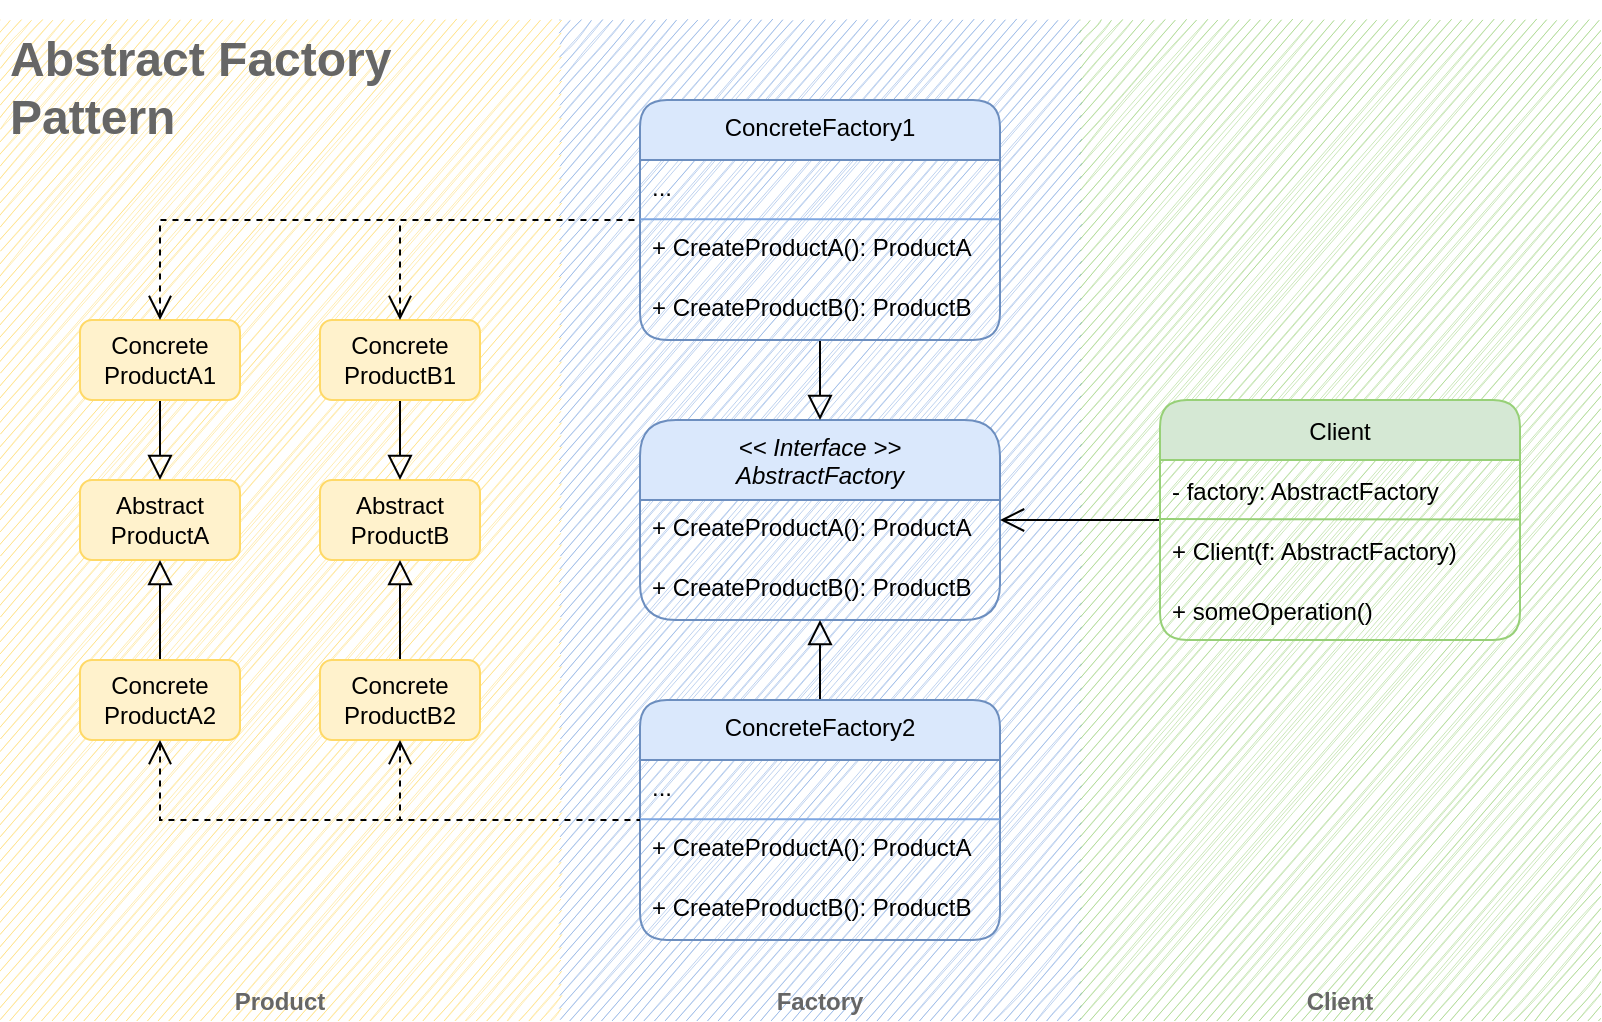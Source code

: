 <mxfile version="20.3.0" type="device"><diagram id="C5RBs43oDa-KdzZeNtuy" name="Page-1"><mxGraphModel dx="1113" dy="803" grid="1" gridSize="10" guides="1" tooltips="1" connect="1" arrows="1" fold="1" page="1" pageScale="1" pageWidth="1169" pageHeight="827" math="0" shadow="0"><root><mxCell id="WIyWlLk6GJQsqaUBKTNV-0"/><mxCell id="WIyWlLk6GJQsqaUBKTNV-1" parent="WIyWlLk6GJQsqaUBKTNV-0"/><mxCell id="FVSARS4dNR3znssvjt1E-40" value="Factory" style="swimlane;rounded=0;labelBackgroundColor=none;labelBorderColor=none;strokeColor=none;fontSize=12;fontColor=#666666;fillColor=#7EA6E0;gradientColor=none;swimlaneFillColor=none;sketch=1;startSize=540;verticalAlign=bottom;opacity=50;" vertex="1" parent="WIyWlLk6GJQsqaUBKTNV-1"><mxGeometry x="320" y="40" width="260" height="500" as="geometry"/></mxCell><mxCell id="FVSARS4dNR3znssvjt1E-42" value="Product" style="swimlane;rounded=0;labelBackgroundColor=none;labelBorderColor=none;strokeColor=none;fontSize=12;fontColor=#666666;fillColor=#FFD966;gradientColor=none;swimlaneFillColor=none;sketch=1;startSize=540;verticalAlign=bottom;opacity=50;" vertex="1" parent="WIyWlLk6GJQsqaUBKTNV-1"><mxGeometry x="40" y="40" width="280" height="500" as="geometry"/></mxCell><mxCell id="FVSARS4dNR3znssvjt1E-43" value="Client" style="swimlane;rounded=0;labelBackgroundColor=none;labelBorderColor=none;strokeColor=none;fontSize=12;fontColor=#666666;fillColor=#97D077;gradientColor=none;swimlaneFillColor=none;sketch=1;startSize=540;verticalAlign=bottom;opacity=50;" vertex="1" parent="WIyWlLk6GJQsqaUBKTNV-1"><mxGeometry x="580" y="40" width="260" height="500" as="geometry"/></mxCell><mxCell id="ENN_jBNmNF_EKUCFNEUd-7" value="&lt;&lt; Interface &gt;&gt;&#10;AbstractFactory" style="swimlane;fontStyle=2;align=center;verticalAlign=top;childLayout=stackLayout;horizontal=1;startSize=40;horizontalStack=0;resizeParent=1;resizeLast=0;collapsible=1;marginBottom=0;rounded=1;shadow=0;strokeWidth=1;fillColor=#dae8fc;strokeColor=#6c8ebf;" parent="WIyWlLk6GJQsqaUBKTNV-1" vertex="1"><mxGeometry x="360" y="240" width="180" height="100" as="geometry"><mxRectangle x="220" y="120" width="160" height="26" as="alternateBounds"/></mxGeometry></mxCell><mxCell id="ENN_jBNmNF_EKUCFNEUd-8" value="+ CreateProductA(): ProductA" style="text;align=left;verticalAlign=top;spacingLeft=4;spacingRight=4;overflow=hidden;rotatable=0;points=[[0,0.5],[1,0.5]];portConstraint=eastwest;rounded=0;shadow=0;html=0;" parent="ENN_jBNmNF_EKUCFNEUd-7" vertex="1"><mxGeometry y="40" width="180" height="30" as="geometry"/></mxCell><mxCell id="q44m5oGx0QNwM_Q42P6v-0" style="edgeStyle=orthogonalEdgeStyle;rounded=1;orthogonalLoop=1;jettySize=auto;html=1;exitX=1;exitY=0.5;exitDx=0;exitDy=0;dashed=1;endArrow=block;endFill=0;endSize=6;" parent="ENN_jBNmNF_EKUCFNEUd-7" source="ENN_jBNmNF_EKUCFNEUd-8" target="ENN_jBNmNF_EKUCFNEUd-8" edge="1"><mxGeometry relative="1" as="geometry"/></mxCell><mxCell id="ENN_jBNmNF_EKUCFNEUd-9" value="+ CreateProductB(): ProductB" style="text;align=left;verticalAlign=top;spacingLeft=4;spacingRight=4;overflow=hidden;rotatable=0;points=[[0,0.5],[1,0.5]];portConstraint=eastwest;rounded=0;shadow=0;html=0;" parent="ENN_jBNmNF_EKUCFNEUd-7" vertex="1"><mxGeometry y="70" width="180" height="30" as="geometry"/></mxCell><mxCell id="FVSARS4dNR3znssvjt1E-36" value="" style="edgeStyle=orthogonalEdgeStyle;rounded=0;orthogonalLoop=1;jettySize=auto;html=1;strokeColor=#000000;fontSize=12;fontColor=#666666;startArrow=none;startFill=0;endArrow=block;endFill=0;entryX=0.5;entryY=0;entryDx=0;entryDy=0;endSize=10;" edge="1" parent="WIyWlLk6GJQsqaUBKTNV-1" source="ENN_jBNmNF_EKUCFNEUd-10" target="ENN_jBNmNF_EKUCFNEUd-7"><mxGeometry relative="1" as="geometry"><mxPoint x="480" y="230" as="targetPoint"/><Array as="points"/></mxGeometry></mxCell><mxCell id="ENN_jBNmNF_EKUCFNEUd-10" value="ConcreteFactory1" style="swimlane;fontStyle=0;align=center;verticalAlign=top;childLayout=stackLayout;horizontal=1;startSize=30;horizontalStack=0;resizeParent=1;resizeLast=0;collapsible=1;marginBottom=0;rounded=1;shadow=0;strokeWidth=1;fillColor=#dae8fc;strokeColor=#6c8ebf;" parent="WIyWlLk6GJQsqaUBKTNV-1" vertex="1"><mxGeometry x="360" y="80" width="180" height="120" as="geometry"><mxRectangle x="130" y="380" width="160" height="26" as="alternateBounds"/></mxGeometry></mxCell><mxCell id="ENN_jBNmNF_EKUCFNEUd-11" value="..." style="text;strokeColor=none;fillColor=none;align=left;verticalAlign=top;spacingLeft=4;spacingRight=4;overflow=hidden;points=[[0,0.5],[1,0.5]];portConstraint=eastwest;rotatable=0;rounded=1;html=0;" parent="ENN_jBNmNF_EKUCFNEUd-10" vertex="1"><mxGeometry y="30" width="180" height="30" as="geometry"/></mxCell><mxCell id="FVSARS4dNR3znssvjt1E-13" value="" style="endArrow=none;html=1;rounded=0;strokeColor=#7EA6E0;fontSize=12;fontColor=#666666;" edge="1" parent="ENN_jBNmNF_EKUCFNEUd-10"><mxGeometry width="50" height="50" relative="1" as="geometry"><mxPoint y="59.6" as="sourcePoint"/><mxPoint x="180" y="59.6" as="targetPoint"/></mxGeometry></mxCell><mxCell id="ENN_jBNmNF_EKUCFNEUd-20" value="+ CreateProductA(): ProductA" style="text;strokeColor=none;fillColor=none;align=left;verticalAlign=top;spacingLeft=4;spacingRight=4;overflow=hidden;points=[[0,0.5],[1,0.5]];portConstraint=eastwest;rotatable=0;rounded=1;html=0;" parent="ENN_jBNmNF_EKUCFNEUd-10" vertex="1"><mxGeometry y="60" width="180" height="30" as="geometry"/></mxCell><mxCell id="FVSARS4dNR3znssvjt1E-12" value="+ CreateProductB(): ProductB" style="text;strokeColor=none;fillColor=none;align=left;verticalAlign=top;spacingLeft=4;spacingRight=4;overflow=hidden;points=[[0,0.5],[1,0.5]];portConstraint=eastwest;rotatable=0;rounded=1;html=0;" vertex="1" parent="ENN_jBNmNF_EKUCFNEUd-10"><mxGeometry y="90" width="180" height="30" as="geometry"/></mxCell><mxCell id="FVSARS4dNR3znssvjt1E-38" style="edgeStyle=orthogonalEdgeStyle;rounded=0;orthogonalLoop=1;jettySize=auto;html=1;strokeColor=#000000;fontSize=12;fontColor=#666666;startArrow=none;startFill=0;endArrow=open;endFill=0;startSize=10;endSize=10;" edge="1" parent="WIyWlLk6GJQsqaUBKTNV-1" source="FVSARS4dNR3znssvjt1E-6" target="ENN_jBNmNF_EKUCFNEUd-7"><mxGeometry relative="1" as="geometry"/></mxCell><mxCell id="FVSARS4dNR3znssvjt1E-6" value="Client" style="swimlane;fontStyle=0;childLayout=stackLayout;horizontal=1;startSize=30;horizontalStack=0;resizeParent=1;resizeParentMax=0;resizeLast=0;collapsible=1;marginBottom=0;labelBorderColor=none;rounded=1;strokeColor=#97D077;labelBackgroundColor=none;fillColor=#D5E8D4;perimeterSpacing=0;" vertex="1" parent="WIyWlLk6GJQsqaUBKTNV-1"><mxGeometry x="620" y="230" width="180" height="120" as="geometry"><mxRectangle x="640" y="303" width="60" height="30" as="alternateBounds"/></mxGeometry></mxCell><mxCell id="FVSARS4dNR3znssvjt1E-7" value="- factory: AbstractFactory" style="text;strokeColor=none;fillColor=none;align=left;verticalAlign=middle;spacingLeft=4;spacingRight=4;overflow=hidden;points=[[0,0.5],[1,0.5]];portConstraint=eastwest;rotatable=0;" vertex="1" parent="FVSARS4dNR3znssvjt1E-6"><mxGeometry y="30" width="180" height="30" as="geometry"/></mxCell><mxCell id="FVSARS4dNR3znssvjt1E-10" value="" style="endArrow=none;html=1;rounded=0;strokeColor=#97D077;" edge="1" parent="FVSARS4dNR3znssvjt1E-6"><mxGeometry width="50" height="50" relative="1" as="geometry"><mxPoint y="59.53" as="sourcePoint"/><mxPoint x="180" y="59.76" as="targetPoint"/></mxGeometry></mxCell><mxCell id="FVSARS4dNR3znssvjt1E-8" value="+ Client(f: AbstractFactory)" style="text;strokeColor=none;fillColor=none;align=left;verticalAlign=middle;spacingLeft=4;spacingRight=4;overflow=hidden;points=[[0,0.5],[1,0.5]];portConstraint=eastwest;rotatable=0;" vertex="1" parent="FVSARS4dNR3znssvjt1E-6"><mxGeometry y="60" width="180" height="30" as="geometry"/></mxCell><mxCell id="FVSARS4dNR3znssvjt1E-9" value="+ someOperation()" style="text;strokeColor=none;fillColor=none;align=left;verticalAlign=middle;spacingLeft=4;spacingRight=4;overflow=hidden;points=[[0,0.5],[1,0.5]];portConstraint=eastwest;rotatable=0;" vertex="1" parent="FVSARS4dNR3znssvjt1E-6"><mxGeometry y="90" width="180" height="30" as="geometry"/></mxCell><mxCell id="FVSARS4dNR3znssvjt1E-37" style="edgeStyle=orthogonalEdgeStyle;rounded=0;orthogonalLoop=1;jettySize=auto;html=1;exitX=0.5;exitY=0;exitDx=0;exitDy=0;strokeColor=#000000;fontSize=12;fontColor=#666666;startArrow=none;startFill=0;endArrow=block;endFill=0;startSize=10;endSize=10;" edge="1" parent="WIyWlLk6GJQsqaUBKTNV-1" source="FVSARS4dNR3znssvjt1E-14" target="ENN_jBNmNF_EKUCFNEUd-7"><mxGeometry relative="1" as="geometry"/></mxCell><mxCell id="FVSARS4dNR3znssvjt1E-14" value="ConcreteFactory2" style="swimlane;fontStyle=0;align=center;verticalAlign=top;childLayout=stackLayout;horizontal=1;startSize=30;horizontalStack=0;resizeParent=1;resizeLast=0;collapsible=1;marginBottom=0;rounded=1;shadow=0;strokeWidth=1;fillColor=#dae8fc;strokeColor=#6c8ebf;" vertex="1" parent="WIyWlLk6GJQsqaUBKTNV-1"><mxGeometry x="360" y="380" width="180" height="120" as="geometry"><mxRectangle x="130" y="380" width="160" height="26" as="alternateBounds"/></mxGeometry></mxCell><mxCell id="FVSARS4dNR3znssvjt1E-15" value="..." style="text;strokeColor=none;fillColor=none;align=left;verticalAlign=top;spacingLeft=4;spacingRight=4;overflow=hidden;points=[[0,0.5],[1,0.5]];portConstraint=eastwest;rotatable=0;rounded=1;html=0;" vertex="1" parent="FVSARS4dNR3znssvjt1E-14"><mxGeometry y="30" width="180" height="30" as="geometry"/></mxCell><mxCell id="FVSARS4dNR3znssvjt1E-16" value="" style="endArrow=none;html=1;rounded=0;strokeColor=#7EA6E0;fontSize=12;fontColor=#666666;" edge="1" parent="FVSARS4dNR3znssvjt1E-14"><mxGeometry width="50" height="50" relative="1" as="geometry"><mxPoint y="59.6" as="sourcePoint"/><mxPoint x="180" y="59.6" as="targetPoint"/></mxGeometry></mxCell><mxCell id="FVSARS4dNR3znssvjt1E-17" value="+ CreateProductA(): ProductA" style="text;strokeColor=none;fillColor=none;align=left;verticalAlign=top;spacingLeft=4;spacingRight=4;overflow=hidden;points=[[0,0.5],[1,0.5]];portConstraint=eastwest;rotatable=0;rounded=1;html=0;" vertex="1" parent="FVSARS4dNR3znssvjt1E-14"><mxGeometry y="60" width="180" height="30" as="geometry"/></mxCell><mxCell id="FVSARS4dNR3znssvjt1E-18" value="+ CreateProductB(): ProductB" style="text;strokeColor=none;fillColor=none;align=left;verticalAlign=top;spacingLeft=4;spacingRight=4;overflow=hidden;points=[[0,0.5],[1,0.5]];portConstraint=eastwest;rotatable=0;rounded=1;html=0;" vertex="1" parent="FVSARS4dNR3znssvjt1E-14"><mxGeometry y="90" width="180" height="30" as="geometry"/></mxCell><mxCell id="FVSARS4dNR3znssvjt1E-19" value="&lt;span style=&quot;color: rgb(0, 0, 0);&quot;&gt;Abstract&lt;br&gt;ProductB&lt;/span&gt;" style="rounded=1;whiteSpace=wrap;html=1;labelBackgroundColor=none;labelBorderColor=none;strokeColor=#FFD966;fontSize=12;fontColor=#666666;fillColor=#FFF2CC;" vertex="1" parent="WIyWlLk6GJQsqaUBKTNV-1"><mxGeometry x="200" y="270" width="80" height="40" as="geometry"/></mxCell><mxCell id="FVSARS4dNR3znssvjt1E-32" style="edgeStyle=orthogonalEdgeStyle;rounded=0;orthogonalLoop=1;jettySize=auto;html=1;exitX=0.5;exitY=0;exitDx=0;exitDy=0;entryX=0.5;entryY=1;entryDx=0;entryDy=0;strokeColor=#000000;fontSize=12;fontColor=#666666;startArrow=none;startFill=0;endArrow=block;endFill=0;endSize=10;startSize=10;" edge="1" parent="WIyWlLk6GJQsqaUBKTNV-1" source="FVSARS4dNR3znssvjt1E-21" target="FVSARS4dNR3znssvjt1E-19"><mxGeometry relative="1" as="geometry"/></mxCell><mxCell id="FVSARS4dNR3znssvjt1E-21" value="&lt;span style=&quot;color: rgb(0, 0, 0);&quot;&gt;Concrete&lt;br&gt;ProductB2&lt;/span&gt;" style="rounded=1;whiteSpace=wrap;html=1;labelBackgroundColor=none;labelBorderColor=none;strokeColor=#FFD966;fontSize=12;fontColor=#666666;fillColor=#FFF2CC;" vertex="1" parent="WIyWlLk6GJQsqaUBKTNV-1"><mxGeometry x="200" y="360" width="80" height="40" as="geometry"/></mxCell><mxCell id="FVSARS4dNR3znssvjt1E-34" style="edgeStyle=orthogonalEdgeStyle;rounded=0;orthogonalLoop=1;jettySize=auto;html=1;exitX=0.5;exitY=1;exitDx=0;exitDy=0;strokeColor=#000000;fontSize=12;fontColor=#666666;startArrow=none;startFill=0;endArrow=block;endFill=0;endSize=10;startSize=10;" edge="1" parent="WIyWlLk6GJQsqaUBKTNV-1" source="FVSARS4dNR3znssvjt1E-22" target="FVSARS4dNR3znssvjt1E-19"><mxGeometry relative="1" as="geometry"/></mxCell><mxCell id="FVSARS4dNR3znssvjt1E-22" value="&lt;span style=&quot;color: rgb(0, 0, 0);&quot;&gt;Concrete&lt;br&gt;ProductB1&lt;/span&gt;" style="rounded=1;whiteSpace=wrap;html=1;labelBackgroundColor=none;labelBorderColor=none;strokeColor=#FFD966;fontSize=12;fontColor=#666666;fillColor=#FFF2CC;" vertex="1" parent="WIyWlLk6GJQsqaUBKTNV-1"><mxGeometry x="200" y="190" width="80" height="40" as="geometry"/></mxCell><mxCell id="FVSARS4dNR3znssvjt1E-25" value="&lt;span style=&quot;color: rgb(0, 0, 0);&quot;&gt;Abstract&lt;br&gt;ProductA&lt;/span&gt;" style="rounded=1;whiteSpace=wrap;html=1;labelBackgroundColor=none;labelBorderColor=none;strokeColor=#FFD966;fontSize=12;fontColor=#666666;fillColor=#FFF2CC;" vertex="1" parent="WIyWlLk6GJQsqaUBKTNV-1"><mxGeometry x="80" y="270" width="80" height="40" as="geometry"/></mxCell><mxCell id="FVSARS4dNR3znssvjt1E-33" style="edgeStyle=orthogonalEdgeStyle;rounded=0;orthogonalLoop=1;jettySize=auto;html=1;exitX=0.5;exitY=0;exitDx=0;exitDy=0;strokeColor=#000000;fontSize=12;fontColor=#666666;startArrow=none;startFill=0;endArrow=block;endFill=0;endSize=10;startSize=10;" edge="1" parent="WIyWlLk6GJQsqaUBKTNV-1" source="FVSARS4dNR3znssvjt1E-26" target="FVSARS4dNR3znssvjt1E-25"><mxGeometry relative="1" as="geometry"/></mxCell><mxCell id="FVSARS4dNR3znssvjt1E-26" value="&lt;span style=&quot;color: rgb(0, 0, 0);&quot;&gt;Concrete&lt;br&gt;ProductA2&lt;/span&gt;" style="rounded=1;whiteSpace=wrap;html=1;labelBackgroundColor=none;labelBorderColor=none;strokeColor=#FFD966;fontSize=12;fontColor=#666666;fillColor=#FFF2CC;" vertex="1" parent="WIyWlLk6GJQsqaUBKTNV-1"><mxGeometry x="80" y="360" width="80" height="40" as="geometry"/></mxCell><mxCell id="FVSARS4dNR3znssvjt1E-35" style="edgeStyle=orthogonalEdgeStyle;rounded=0;orthogonalLoop=1;jettySize=auto;html=1;exitX=0.5;exitY=1;exitDx=0;exitDy=0;strokeColor=#000000;fontSize=12;fontColor=#666666;startArrow=none;startFill=0;endArrow=block;endFill=0;endSize=10;startSize=10;" edge="1" parent="WIyWlLk6GJQsqaUBKTNV-1" source="FVSARS4dNR3znssvjt1E-27" target="FVSARS4dNR3znssvjt1E-25"><mxGeometry relative="1" as="geometry"/></mxCell><mxCell id="FVSARS4dNR3znssvjt1E-27" value="&lt;span style=&quot;color: rgb(0, 0, 0);&quot;&gt;Concrete&lt;br&gt;ProductA1&lt;/span&gt;" style="rounded=1;whiteSpace=wrap;html=1;labelBackgroundColor=none;labelBorderColor=none;strokeColor=#FFD966;fontSize=12;fontColor=#666666;fillColor=#FFF2CC;" vertex="1" parent="WIyWlLk6GJQsqaUBKTNV-1"><mxGeometry x="80" y="190" width="80" height="40" as="geometry"/></mxCell><mxCell id="FVSARS4dNR3znssvjt1E-28" value="" style="endArrow=none;dashed=1;html=1;rounded=0;strokeColor=#000000;fontSize=12;fontColor=#666666;exitX=0.5;exitY=0;exitDx=0;exitDy=0;startArrow=open;startFill=0;endSize=10;startSize=10;" edge="1" parent="WIyWlLk6GJQsqaUBKTNV-1" source="FVSARS4dNR3znssvjt1E-27" target="ENN_jBNmNF_EKUCFNEUd-10"><mxGeometry width="50" height="50" relative="1" as="geometry"><mxPoint x="420" y="290" as="sourcePoint"/><mxPoint x="470" y="240" as="targetPoint"/><Array as="points"><mxPoint x="120" y="140"/></Array></mxGeometry></mxCell><mxCell id="FVSARS4dNR3znssvjt1E-29" value="" style="endArrow=none;dashed=1;html=1;rounded=0;strokeColor=#000000;fontSize=12;fontColor=#666666;exitX=0.5;exitY=0;exitDx=0;exitDy=0;startArrow=open;startFill=0;endSize=10;startSize=10;" edge="1" parent="WIyWlLk6GJQsqaUBKTNV-1" source="FVSARS4dNR3znssvjt1E-22"><mxGeometry width="50" height="50" relative="1" as="geometry"><mxPoint x="420" y="290" as="sourcePoint"/><mxPoint x="240" y="140" as="targetPoint"/></mxGeometry></mxCell><mxCell id="FVSARS4dNR3znssvjt1E-30" value="" style="endArrow=none;dashed=1;html=1;rounded=0;strokeColor=#000000;fontSize=12;fontColor=#666666;exitX=0.5;exitY=1;exitDx=0;exitDy=0;startArrow=open;startFill=0;endSize=10;startSize=10;" edge="1" parent="WIyWlLk6GJQsqaUBKTNV-1" source="FVSARS4dNR3znssvjt1E-26" target="FVSARS4dNR3znssvjt1E-14"><mxGeometry width="50" height="50" relative="1" as="geometry"><mxPoint x="420" y="290" as="sourcePoint"/><mxPoint x="470" y="240" as="targetPoint"/><Array as="points"><mxPoint x="120" y="440"/></Array></mxGeometry></mxCell><mxCell id="FVSARS4dNR3znssvjt1E-31" value="" style="endArrow=none;dashed=1;html=1;rounded=0;strokeColor=#000000;fontSize=12;fontColor=#666666;exitX=0.5;exitY=1;exitDx=0;exitDy=0;startArrow=open;startFill=0;endSize=10;startSize=10;" edge="1" parent="WIyWlLk6GJQsqaUBKTNV-1" source="FVSARS4dNR3znssvjt1E-21"><mxGeometry width="50" height="50" relative="1" as="geometry"><mxPoint x="420" y="290" as="sourcePoint"/><mxPoint x="240" y="440" as="targetPoint"/></mxGeometry></mxCell><mxCell id="FVSARS4dNR3znssvjt1E-39" value="&lt;h1&gt;Abstract Factory&lt;br&gt;Pattern&lt;/h1&gt;" style="text;html=1;strokeColor=none;fillColor=none;spacing=5;spacingTop=-20;whiteSpace=wrap;overflow=hidden;rounded=0;labelBackgroundColor=none;labelBorderColor=none;fontSize=12;fontColor=#666666;" vertex="1" parent="WIyWlLk6GJQsqaUBKTNV-1"><mxGeometry x="40" y="40" width="220" height="80" as="geometry"/></mxCell></root></mxGraphModel></diagram></mxfile>